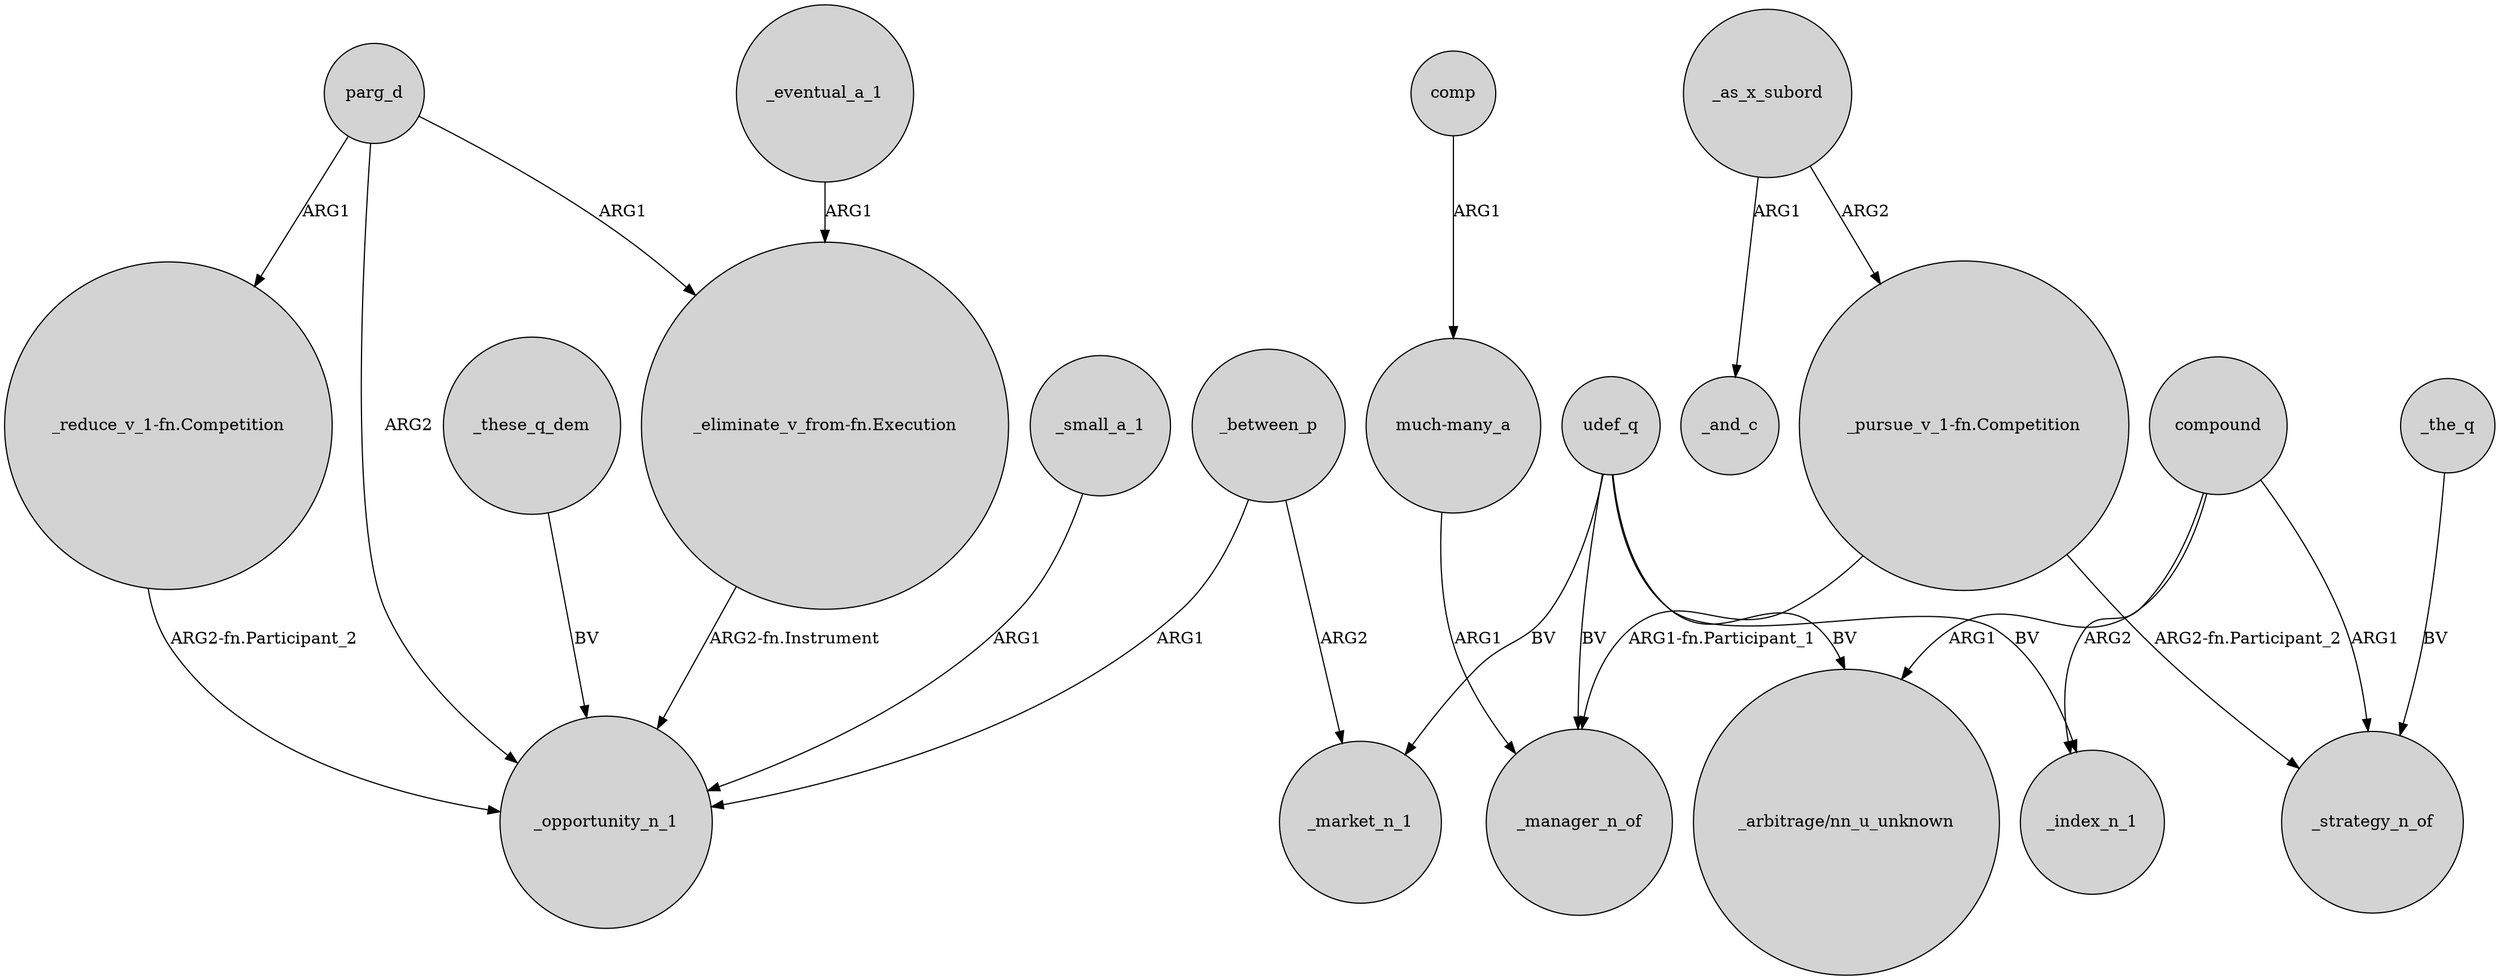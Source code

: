 digraph {
	node [shape=circle style=filled]
	_between_p -> _opportunity_n_1 [label=ARG1]
	udef_q -> _market_n_1 [label=BV]
	_eventual_a_1 -> "_eliminate_v_from-fn.Execution" [label=ARG1]
	_these_q_dem -> _opportunity_n_1 [label=BV]
	udef_q -> _manager_n_of [label=BV]
	"_pursue_v_1-fn.Competition" -> _strategy_n_of [label="ARG2-fn.Participant_2"]
	_between_p -> _market_n_1 [label=ARG2]
	parg_d -> _opportunity_n_1 [label=ARG2]
	_small_a_1 -> _opportunity_n_1 [label=ARG1]
	udef_q -> _index_n_1 [label=BV]
	_the_q -> _strategy_n_of [label=BV]
	parg_d -> "_eliminate_v_from-fn.Execution" [label=ARG1]
	compound -> _strategy_n_of [label=ARG1]
	comp -> "much-many_a" [label=ARG1]
	udef_q -> "_arbitrage/nn_u_unknown" [label=BV]
	compound -> _index_n_1 [label=ARG2]
	compound -> "_arbitrage/nn_u_unknown" [label=ARG1]
	parg_d -> "_reduce_v_1-fn.Competition" [label=ARG1]
	"_eliminate_v_from-fn.Execution" -> _opportunity_n_1 [label="ARG2-fn.Instrument"]
	"much-many_a" -> _manager_n_of [label=ARG1]
	"_reduce_v_1-fn.Competition" -> _opportunity_n_1 [label="ARG2-fn.Participant_2"]
	_as_x_subord -> _and_c [label=ARG1]
	"_pursue_v_1-fn.Competition" -> _manager_n_of [label="ARG1-fn.Participant_1"]
	_as_x_subord -> "_pursue_v_1-fn.Competition" [label=ARG2]
}
